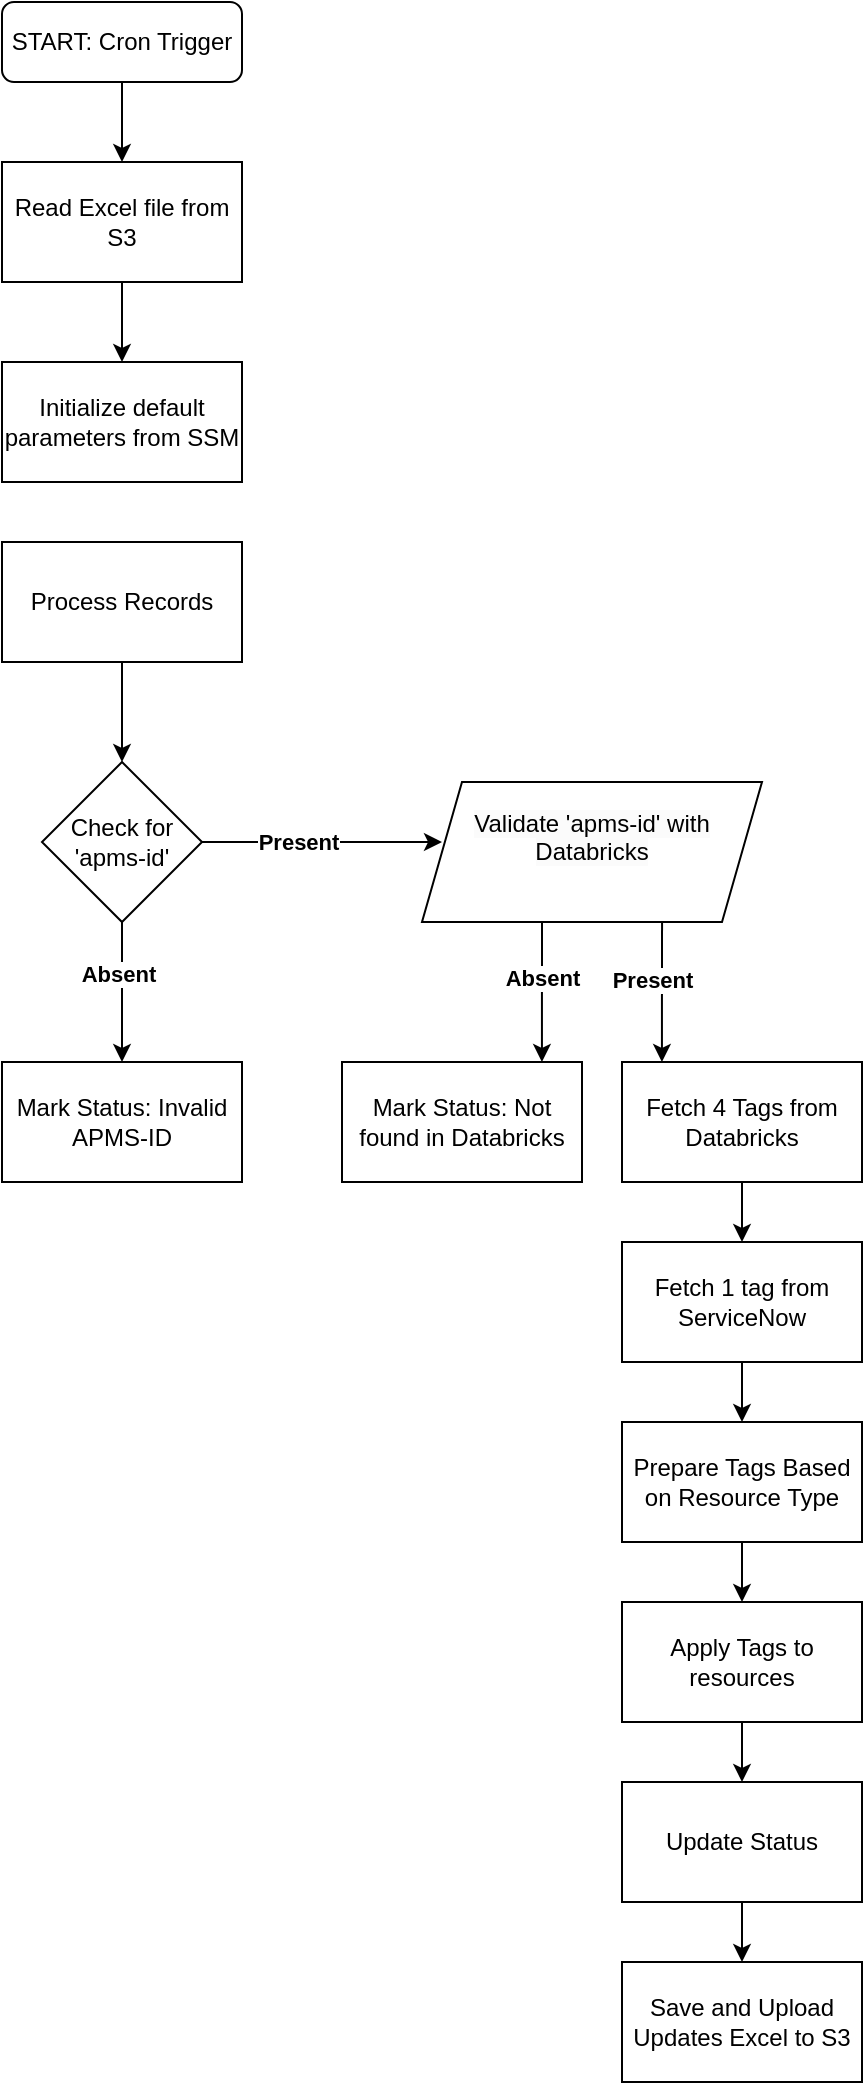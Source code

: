 <mxfile version="22.1.3" type="github">
  <diagram id="C5RBs43oDa-KdzZeNtuy" name="Page-1">
    <mxGraphModel dx="709" dy="409" grid="1" gridSize="10" guides="1" tooltips="1" connect="1" arrows="1" fold="1" page="1" pageScale="1" pageWidth="827" pageHeight="1169" math="0" shadow="0">
      <root>
        <mxCell id="WIyWlLk6GJQsqaUBKTNV-0" />
        <mxCell id="WIyWlLk6GJQsqaUBKTNV-1" parent="WIyWlLk6GJQsqaUBKTNV-0" />
        <mxCell id="WIyWlLk6GJQsqaUBKTNV-3" value="START: Cron Trigger" style="rounded=1;whiteSpace=wrap;html=1;fontSize=12;glass=0;strokeWidth=1;shadow=0;" parent="WIyWlLk6GJQsqaUBKTNV-1" vertex="1">
          <mxGeometry x="160" y="80" width="120" height="40" as="geometry" />
        </mxCell>
        <mxCell id="vS0Cv95S3XLEK29BiT8i-2" value="" style="endArrow=classic;html=1;rounded=0;exitX=0.5;exitY=1;exitDx=0;exitDy=0;" edge="1" parent="WIyWlLk6GJQsqaUBKTNV-1" source="vS0Cv95S3XLEK29BiT8i-0">
          <mxGeometry width="50" height="50" relative="1" as="geometry">
            <mxPoint x="220" y="130" as="sourcePoint" />
            <mxPoint x="220" y="180" as="targetPoint" />
          </mxGeometry>
        </mxCell>
        <mxCell id="vS0Cv95S3XLEK29BiT8i-5" value="Initialize default parameters from SSM" style="rounded=0;whiteSpace=wrap;html=1;" vertex="1" parent="WIyWlLk6GJQsqaUBKTNV-1">
          <mxGeometry x="160" y="260" width="120" height="60" as="geometry" />
        </mxCell>
        <mxCell id="vS0Cv95S3XLEK29BiT8i-6" value="" style="endArrow=classic;html=1;rounded=0;exitX=0.5;exitY=1;exitDx=0;exitDy=0;" edge="1" parent="WIyWlLk6GJQsqaUBKTNV-1" source="WIyWlLk6GJQsqaUBKTNV-3" target="vS0Cv95S3XLEK29BiT8i-0">
          <mxGeometry width="50" height="50" relative="1" as="geometry">
            <mxPoint x="220" y="120" as="sourcePoint" />
            <mxPoint x="220" y="180" as="targetPoint" />
          </mxGeometry>
        </mxCell>
        <mxCell id="vS0Cv95S3XLEK29BiT8i-0" value="Read Excel file from S3" style="rounded=0;whiteSpace=wrap;html=1;" vertex="1" parent="WIyWlLk6GJQsqaUBKTNV-1">
          <mxGeometry x="160" y="160" width="120" height="60" as="geometry" />
        </mxCell>
        <mxCell id="vS0Cv95S3XLEK29BiT8i-8" value="" style="endArrow=classic;html=1;rounded=0;exitX=0.5;exitY=1;exitDx=0;exitDy=0;entryX=0.5;entryY=0;entryDx=0;entryDy=0;" edge="1" parent="WIyWlLk6GJQsqaUBKTNV-1" source="vS0Cv95S3XLEK29BiT8i-0" target="vS0Cv95S3XLEK29BiT8i-5">
          <mxGeometry width="50" height="50" relative="1" as="geometry">
            <mxPoint x="230" y="130" as="sourcePoint" />
            <mxPoint x="230" y="170" as="targetPoint" />
          </mxGeometry>
        </mxCell>
        <mxCell id="vS0Cv95S3XLEK29BiT8i-9" value="Process Records" style="rounded=0;whiteSpace=wrap;html=1;" vertex="1" parent="WIyWlLk6GJQsqaUBKTNV-1">
          <mxGeometry x="160" y="350" width="120" height="60" as="geometry" />
        </mxCell>
        <mxCell id="vS0Cv95S3XLEK29BiT8i-50" value="" style="edgeStyle=orthogonalEdgeStyle;rounded=0;orthogonalLoop=1;jettySize=auto;html=1;" edge="1" parent="WIyWlLk6GJQsqaUBKTNV-1" source="vS0Cv95S3XLEK29BiT8i-11" target="vS0Cv95S3XLEK29BiT8i-49">
          <mxGeometry relative="1" as="geometry" />
        </mxCell>
        <mxCell id="vS0Cv95S3XLEK29BiT8i-51" value="&lt;b&gt;Absent&lt;/b&gt;" style="edgeLabel;html=1;align=center;verticalAlign=middle;resizable=0;points=[];" vertex="1" connectable="0" parent="vS0Cv95S3XLEK29BiT8i-50">
          <mxGeometry x="-0.253" y="-2" relative="1" as="geometry">
            <mxPoint as="offset" />
          </mxGeometry>
        </mxCell>
        <mxCell id="vS0Cv95S3XLEK29BiT8i-11" value="Check for &#39;apms-id&#39;" style="rhombus;whiteSpace=wrap;html=1;" vertex="1" parent="WIyWlLk6GJQsqaUBKTNV-1">
          <mxGeometry x="180" y="460" width="80" height="80" as="geometry" />
        </mxCell>
        <mxCell id="vS0Cv95S3XLEK29BiT8i-12" value="" style="endArrow=classic;html=1;rounded=0;exitX=0.5;exitY=1;exitDx=0;exitDy=0;" edge="1" parent="WIyWlLk6GJQsqaUBKTNV-1" source="vS0Cv95S3XLEK29BiT8i-9">
          <mxGeometry width="50" height="50" relative="1" as="geometry">
            <mxPoint x="230" y="230" as="sourcePoint" />
            <mxPoint x="220" y="460.0" as="targetPoint" />
          </mxGeometry>
        </mxCell>
        <mxCell id="vS0Cv95S3XLEK29BiT8i-17" value="" style="endArrow=classic;html=1;rounded=0;exitX=1;exitY=0.5;exitDx=0;exitDy=0;entryX=0;entryY=0.5;entryDx=0;entryDy=0;" edge="1" parent="WIyWlLk6GJQsqaUBKTNV-1" source="vS0Cv95S3XLEK29BiT8i-11">
          <mxGeometry width="50" height="50" relative="1" as="geometry">
            <mxPoint x="230" y="420" as="sourcePoint" />
            <mxPoint x="380" y="500.0" as="targetPoint" />
          </mxGeometry>
        </mxCell>
        <mxCell id="vS0Cv95S3XLEK29BiT8i-20" value="&lt;b&gt;Present&lt;/b&gt;" style="edgeLabel;html=1;align=center;verticalAlign=middle;resizable=0;points=[];" vertex="1" connectable="0" parent="vS0Cv95S3XLEK29BiT8i-17">
          <mxGeometry x="-0.197" relative="1" as="geometry">
            <mxPoint as="offset" />
          </mxGeometry>
        </mxCell>
        <mxCell id="vS0Cv95S3XLEK29BiT8i-21" value="&#xa;&lt;span style=&quot;color: rgb(0, 0, 0); font-family: Helvetica; font-size: 12px; font-style: normal; font-variant-ligatures: normal; font-variant-caps: normal; font-weight: 400; letter-spacing: normal; orphans: 2; text-align: center; text-indent: 0px; text-transform: none; widows: 2; word-spacing: 0px; -webkit-text-stroke-width: 0px; background-color: rgb(251, 251, 251); text-decoration-thickness: initial; text-decoration-style: initial; text-decoration-color: initial; float: none; display: inline !important;&quot;&gt;Validate &#39;apms-id&#39; with Databricks&lt;/span&gt;&#xa;&#xa;" style="shape=parallelogram;perimeter=parallelogramPerimeter;whiteSpace=wrap;html=1;fixedSize=1;" vertex="1" parent="WIyWlLk6GJQsqaUBKTNV-1">
          <mxGeometry x="370" y="470" width="170" height="70" as="geometry" />
        </mxCell>
        <mxCell id="vS0Cv95S3XLEK29BiT8i-26" value="" style="endArrow=classic;html=1;rounded=0;entryX=0.833;entryY=0;entryDx=0;entryDy=0;entryPerimeter=0;exitX=0.706;exitY=1;exitDx=0;exitDy=0;exitPerimeter=0;" edge="1" parent="WIyWlLk6GJQsqaUBKTNV-1" source="vS0Cv95S3XLEK29BiT8i-21">
          <mxGeometry width="50" height="50" relative="1" as="geometry">
            <mxPoint x="490" y="550" as="sourcePoint" />
            <mxPoint x="489.96" y="610.0" as="targetPoint" />
          </mxGeometry>
        </mxCell>
        <mxCell id="vS0Cv95S3XLEK29BiT8i-38" value="" style="edgeStyle=orthogonalEdgeStyle;rounded=0;orthogonalLoop=1;jettySize=auto;html=1;" edge="1" parent="WIyWlLk6GJQsqaUBKTNV-1" source="vS0Cv95S3XLEK29BiT8i-28" target="vS0Cv95S3XLEK29BiT8i-37">
          <mxGeometry relative="1" as="geometry" />
        </mxCell>
        <mxCell id="vS0Cv95S3XLEK29BiT8i-28" value="Fetch 4 Tags from Databricks" style="rounded=0;whiteSpace=wrap;html=1;" vertex="1" parent="WIyWlLk6GJQsqaUBKTNV-1">
          <mxGeometry x="470" y="610" width="120" height="60" as="geometry" />
        </mxCell>
        <mxCell id="vS0Cv95S3XLEK29BiT8i-29" value="Mark Status: Not found in Databricks" style="rounded=0;whiteSpace=wrap;html=1;" vertex="1" parent="WIyWlLk6GJQsqaUBKTNV-1">
          <mxGeometry x="330" y="610" width="120" height="60" as="geometry" />
        </mxCell>
        <mxCell id="vS0Cv95S3XLEK29BiT8i-33" value="" style="endArrow=classic;html=1;rounded=0;entryX=0.833;entryY=0;entryDx=0;entryDy=0;entryPerimeter=0;exitX=0.706;exitY=1;exitDx=0;exitDy=0;exitPerimeter=0;" edge="1" parent="WIyWlLk6GJQsqaUBKTNV-1">
          <mxGeometry width="50" height="50" relative="1" as="geometry">
            <mxPoint x="430" y="540" as="sourcePoint" />
            <mxPoint x="429.96" y="610.0" as="targetPoint" />
          </mxGeometry>
        </mxCell>
        <mxCell id="vS0Cv95S3XLEK29BiT8i-34" value="&lt;b&gt;Absent&lt;/b&gt;" style="edgeLabel;html=1;align=center;verticalAlign=middle;resizable=0;points=[];" vertex="1" connectable="0" parent="vS0Cv95S3XLEK29BiT8i-33">
          <mxGeometry x="-0.197" relative="1" as="geometry">
            <mxPoint as="offset" />
          </mxGeometry>
        </mxCell>
        <mxCell id="vS0Cv95S3XLEK29BiT8i-35" value="&lt;b&gt;Present&lt;/b&gt;" style="edgeLabel;html=1;align=center;verticalAlign=middle;resizable=0;points=[];" vertex="1" connectable="0" parent="WIyWlLk6GJQsqaUBKTNV-1">
          <mxGeometry x="489.996" y="570.002" as="geometry">
            <mxPoint x="-5" y="-1" as="offset" />
          </mxGeometry>
        </mxCell>
        <mxCell id="vS0Cv95S3XLEK29BiT8i-40" value="" style="edgeStyle=orthogonalEdgeStyle;rounded=0;orthogonalLoop=1;jettySize=auto;html=1;" edge="1" parent="WIyWlLk6GJQsqaUBKTNV-1" source="vS0Cv95S3XLEK29BiT8i-37" target="vS0Cv95S3XLEK29BiT8i-39">
          <mxGeometry relative="1" as="geometry" />
        </mxCell>
        <mxCell id="vS0Cv95S3XLEK29BiT8i-37" value="Fetch 1 tag from ServiceNow" style="rounded=0;whiteSpace=wrap;html=1;" vertex="1" parent="WIyWlLk6GJQsqaUBKTNV-1">
          <mxGeometry x="470" y="700" width="120" height="60" as="geometry" />
        </mxCell>
        <mxCell id="vS0Cv95S3XLEK29BiT8i-44" value="" style="edgeStyle=orthogonalEdgeStyle;rounded=0;orthogonalLoop=1;jettySize=auto;html=1;" edge="1" parent="WIyWlLk6GJQsqaUBKTNV-1" source="vS0Cv95S3XLEK29BiT8i-39" target="vS0Cv95S3XLEK29BiT8i-41">
          <mxGeometry relative="1" as="geometry" />
        </mxCell>
        <mxCell id="vS0Cv95S3XLEK29BiT8i-39" value="Prepare Tags Based on Resource Type" style="rounded=0;whiteSpace=wrap;html=1;" vertex="1" parent="WIyWlLk6GJQsqaUBKTNV-1">
          <mxGeometry x="470" y="790" width="120" height="60" as="geometry" />
        </mxCell>
        <mxCell id="vS0Cv95S3XLEK29BiT8i-45" value="" style="edgeStyle=orthogonalEdgeStyle;rounded=0;orthogonalLoop=1;jettySize=auto;html=1;" edge="1" parent="WIyWlLk6GJQsqaUBKTNV-1" source="vS0Cv95S3XLEK29BiT8i-41" target="vS0Cv95S3XLEK29BiT8i-42">
          <mxGeometry relative="1" as="geometry" />
        </mxCell>
        <mxCell id="vS0Cv95S3XLEK29BiT8i-41" value="Apply Tags to resources" style="rounded=0;whiteSpace=wrap;html=1;" vertex="1" parent="WIyWlLk6GJQsqaUBKTNV-1">
          <mxGeometry x="470" y="880" width="120" height="60" as="geometry" />
        </mxCell>
        <mxCell id="vS0Cv95S3XLEK29BiT8i-47" value="" style="edgeStyle=orthogonalEdgeStyle;rounded=0;orthogonalLoop=1;jettySize=auto;html=1;" edge="1" parent="WIyWlLk6GJQsqaUBKTNV-1" source="vS0Cv95S3XLEK29BiT8i-42" target="vS0Cv95S3XLEK29BiT8i-43">
          <mxGeometry relative="1" as="geometry" />
        </mxCell>
        <mxCell id="vS0Cv95S3XLEK29BiT8i-42" value="Update Status" style="rounded=0;whiteSpace=wrap;html=1;" vertex="1" parent="WIyWlLk6GJQsqaUBKTNV-1">
          <mxGeometry x="470" y="970" width="120" height="60" as="geometry" />
        </mxCell>
        <mxCell id="vS0Cv95S3XLEK29BiT8i-43" value="Save and Upload Updates Excel to S3" style="rounded=0;whiteSpace=wrap;html=1;" vertex="1" parent="WIyWlLk6GJQsqaUBKTNV-1">
          <mxGeometry x="470" y="1060" width="120" height="60" as="geometry" />
        </mxCell>
        <mxCell id="vS0Cv95S3XLEK29BiT8i-49" value="Mark Status: Invalid APMS-ID" style="rounded=0;whiteSpace=wrap;html=1;" vertex="1" parent="WIyWlLk6GJQsqaUBKTNV-1">
          <mxGeometry x="160" y="610" width="120" height="60" as="geometry" />
        </mxCell>
      </root>
    </mxGraphModel>
  </diagram>
</mxfile>
